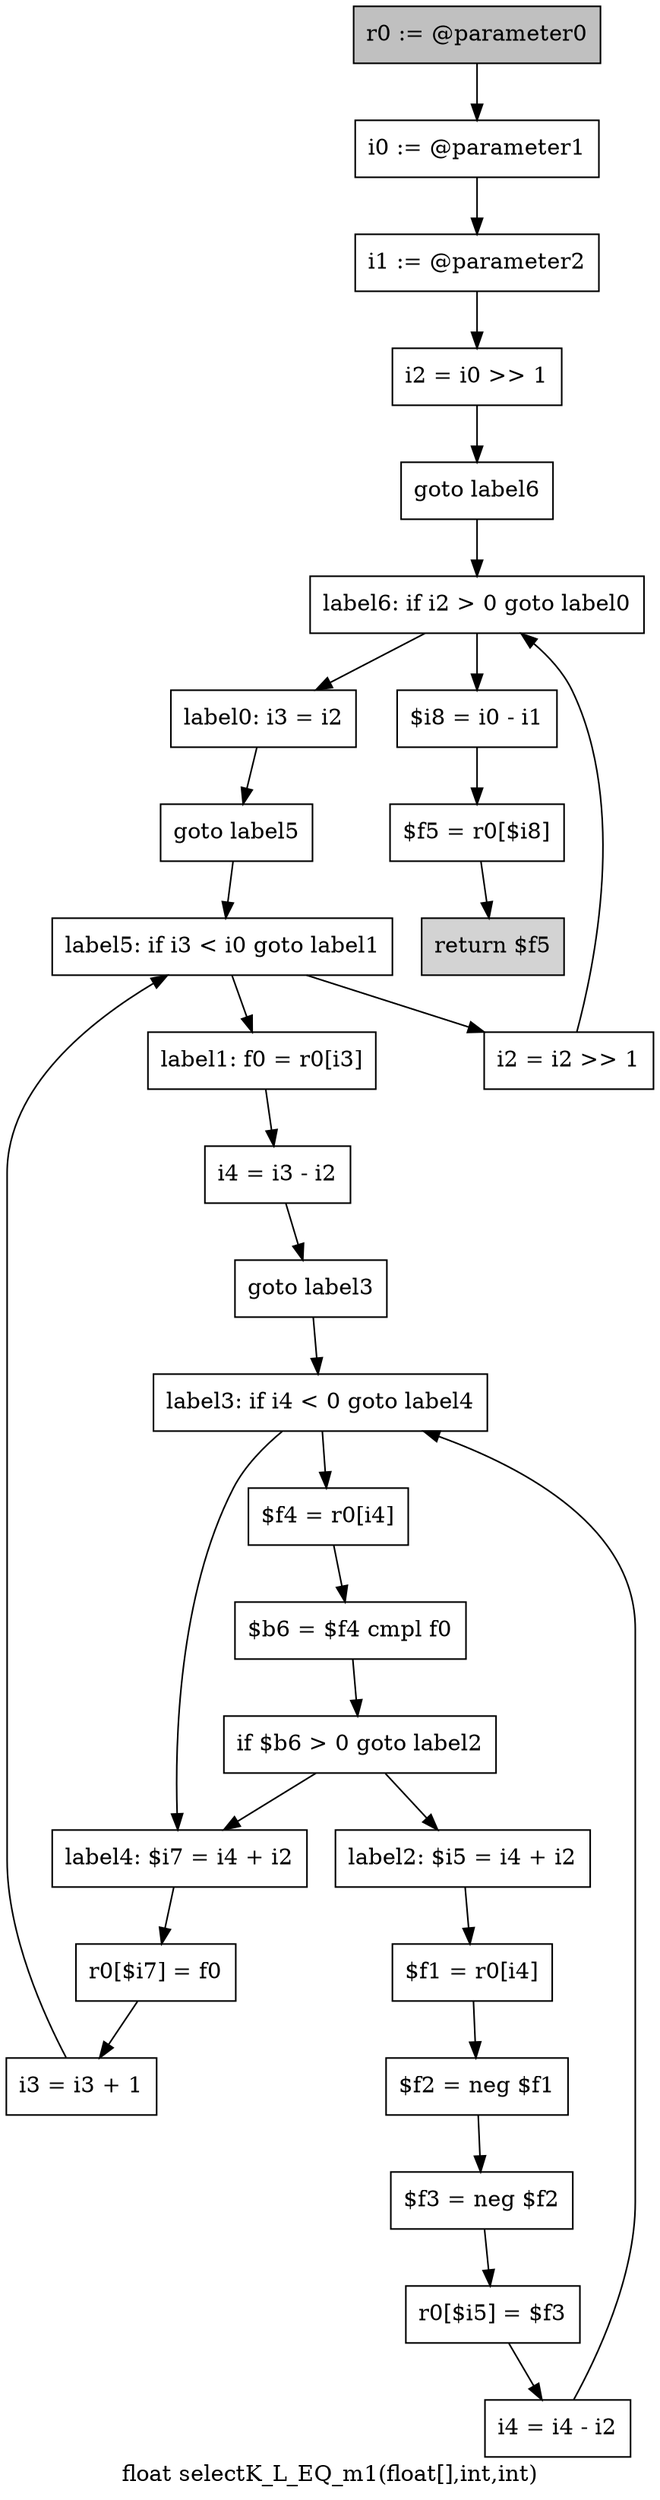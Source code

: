 digraph "float selectK_L_EQ_m1(float[],int,int)" {
    label="float selectK_L_EQ_m1(float[],int,int)";
    node [shape=box];
    "0" [style=filled,fillcolor=gray,label="r0 := @parameter0",];
    "1" [label="i0 := @parameter1",];
    "0"->"1";
    "2" [label="i1 := @parameter2",];
    "1"->"2";
    "3" [label="i2 = i0 >> 1",];
    "2"->"3";
    "4" [label="goto label6",];
    "3"->"4";
    "25" [label="label6: if i2 > 0 goto label0",];
    "4"->"25";
    "5" [label="label0: i3 = i2",];
    "6" [label="goto label5",];
    "5"->"6";
    "23" [label="label5: if i3 < i0 goto label1",];
    "6"->"23";
    "7" [label="label1: f0 = r0[i3]",];
    "8" [label="i4 = i3 - i2",];
    "7"->"8";
    "9" [label="goto label3",];
    "8"->"9";
    "16" [label="label3: if i4 < 0 goto label4",];
    "9"->"16";
    "10" [label="label2: $i5 = i4 + i2",];
    "11" [label="$f1 = r0[i4]",];
    "10"->"11";
    "12" [label="$f2 = neg $f1",];
    "11"->"12";
    "13" [label="$f3 = neg $f2",];
    "12"->"13";
    "14" [label="r0[$i5] = $f3",];
    "13"->"14";
    "15" [label="i4 = i4 - i2",];
    "14"->"15";
    "15"->"16";
    "17" [label="$f4 = r0[i4]",];
    "16"->"17";
    "20" [label="label4: $i7 = i4 + i2",];
    "16"->"20";
    "18" [label="$b6 = $f4 cmpl f0",];
    "17"->"18";
    "19" [label="if $b6 > 0 goto label2",];
    "18"->"19";
    "19"->"10";
    "19"->"20";
    "21" [label="r0[$i7] = f0",];
    "20"->"21";
    "22" [label="i3 = i3 + 1",];
    "21"->"22";
    "22"->"23";
    "23"->"7";
    "24" [label="i2 = i2 >> 1",];
    "23"->"24";
    "24"->"25";
    "25"->"5";
    "26" [label="$i8 = i0 - i1",];
    "25"->"26";
    "27" [label="$f5 = r0[$i8]",];
    "26"->"27";
    "28" [style=filled,fillcolor=lightgray,label="return $f5",];
    "27"->"28";
}
